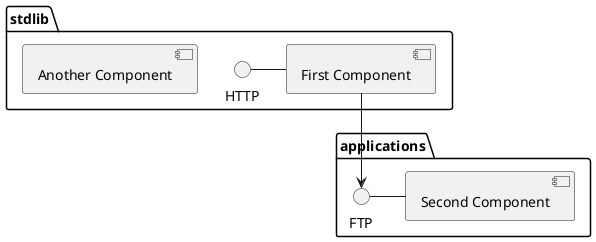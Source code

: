 @startuml

package "stdlib" {
HTTP - [First Component]
[Another Component]
}

package "applications" {
FTP - [Second Component]

[First Component] --> FTP
}

@enduml